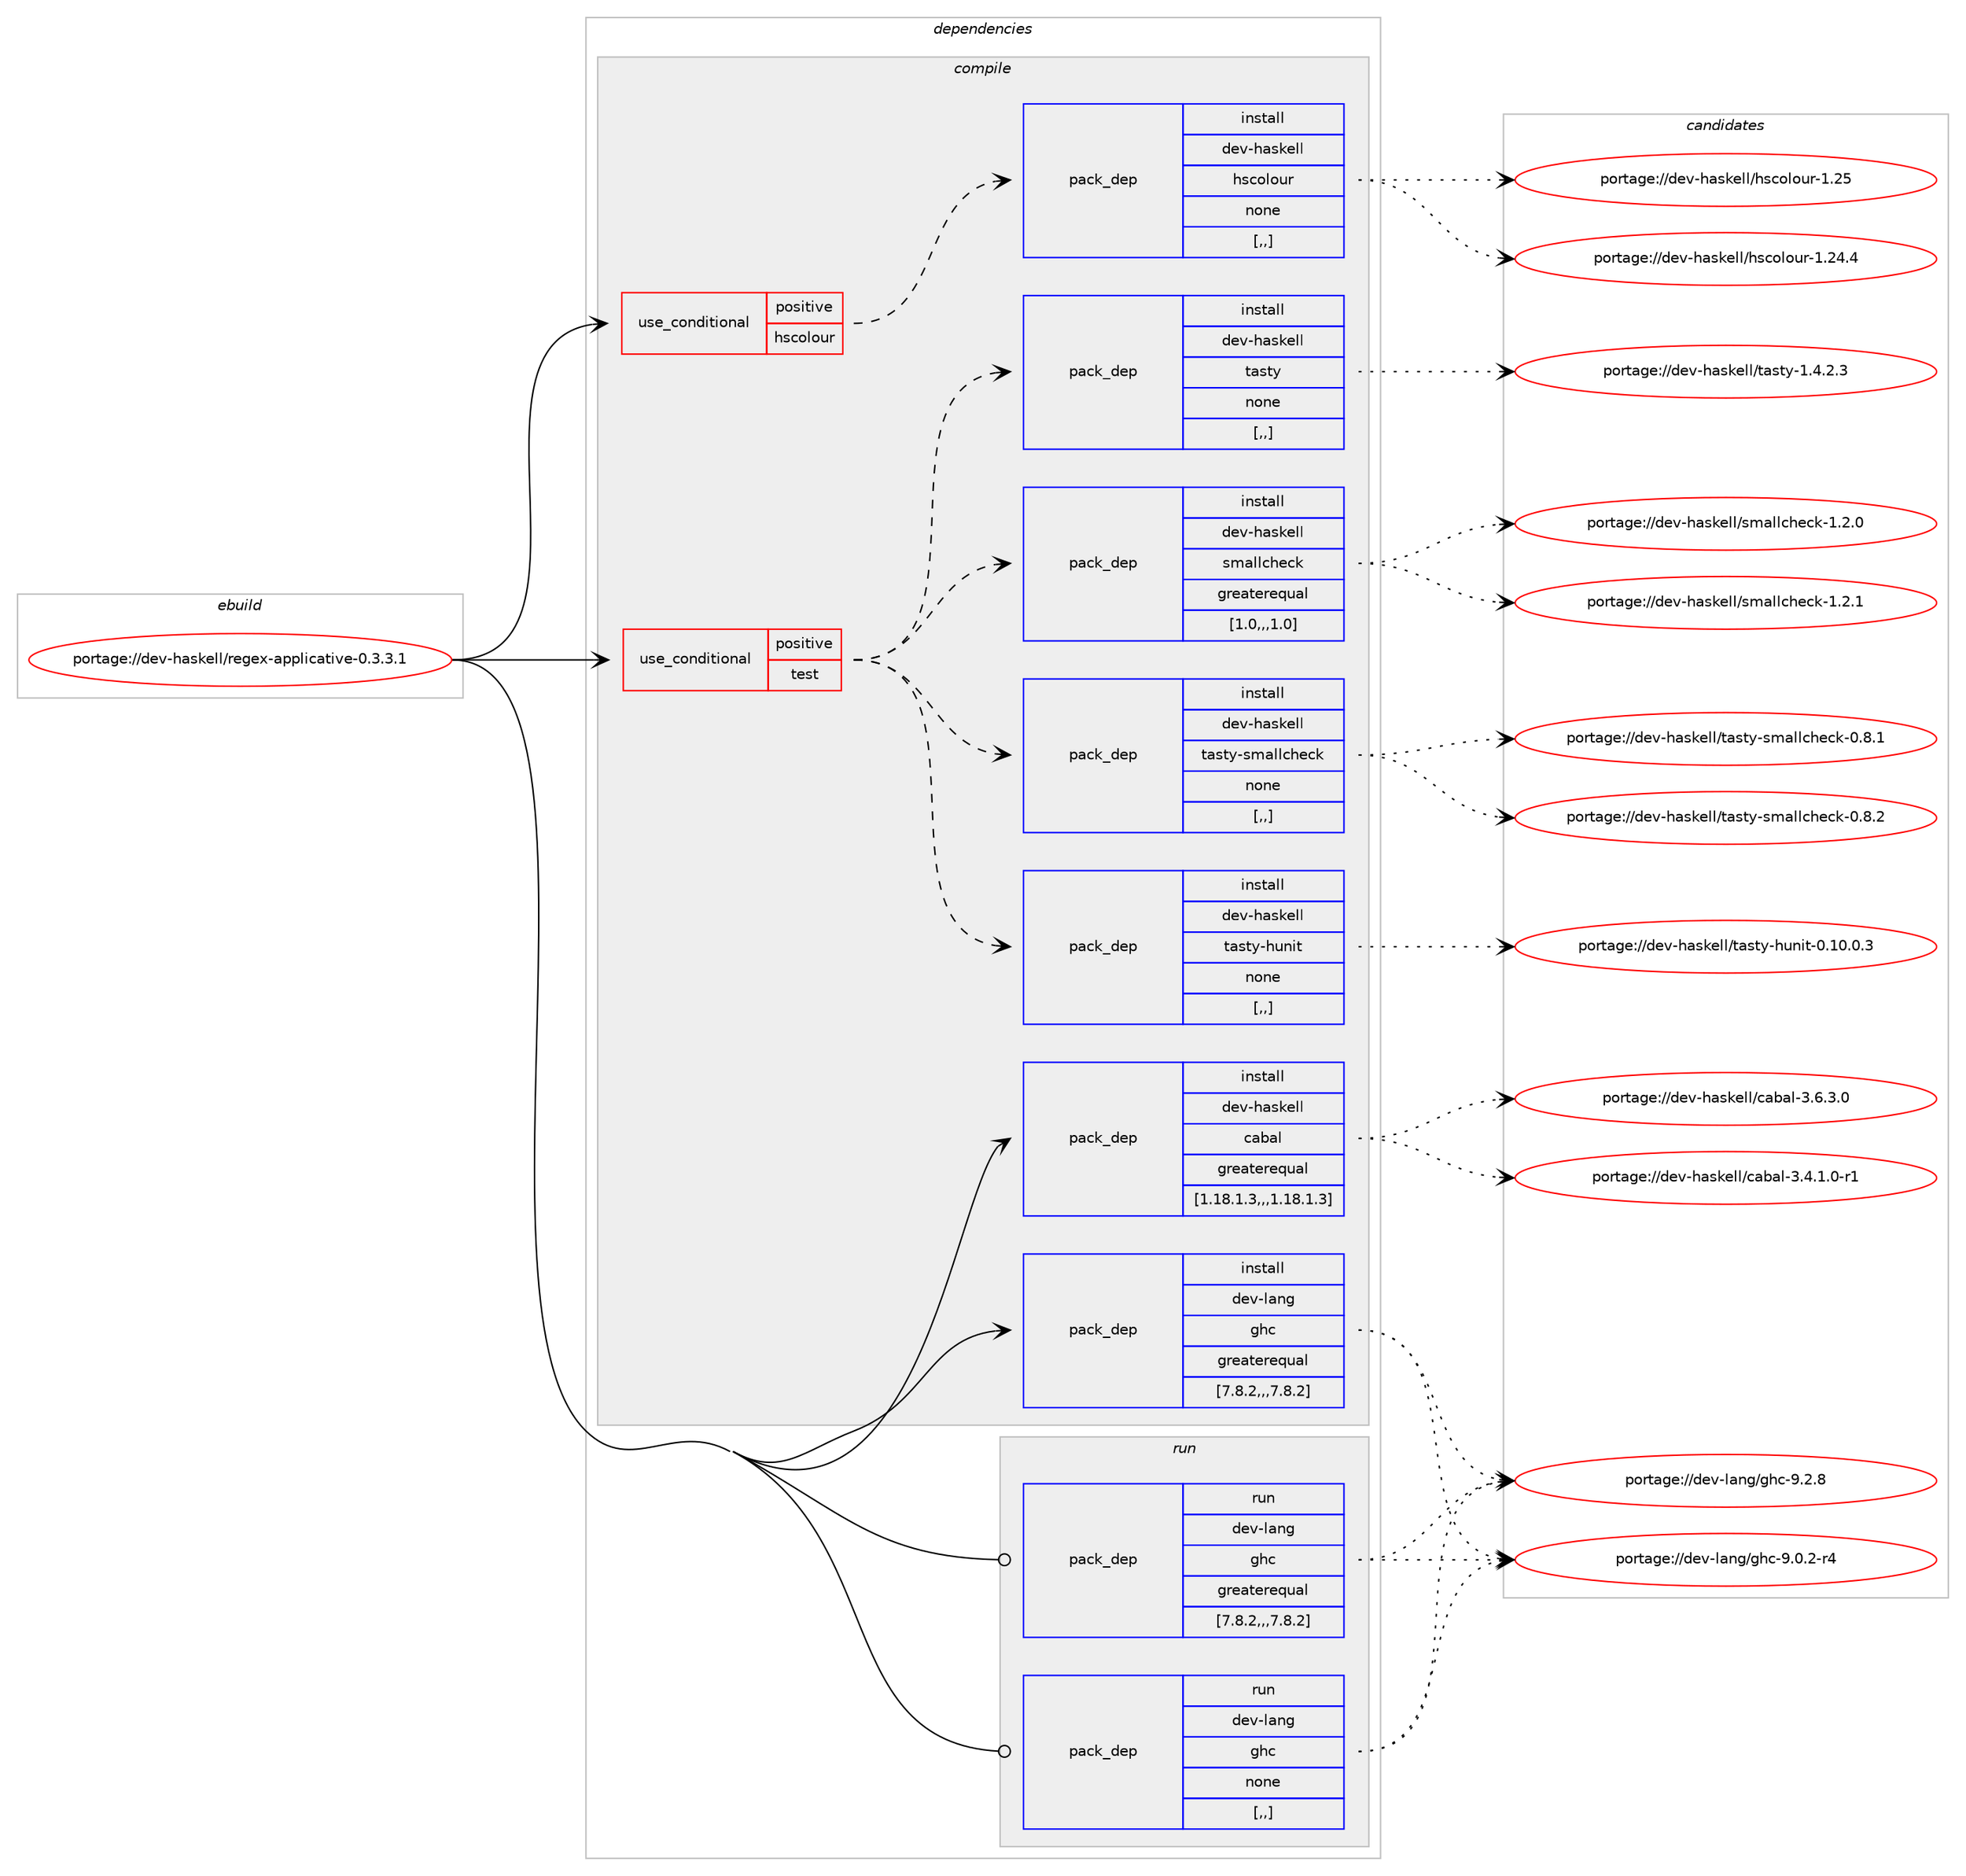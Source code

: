 digraph prolog {

# *************
# Graph options
# *************

newrank=true;
concentrate=true;
compound=true;
graph [rankdir=LR,fontname=Helvetica,fontsize=10,ranksep=1.5];#, ranksep=2.5, nodesep=0.2];
edge  [arrowhead=vee];
node  [fontname=Helvetica,fontsize=10];

# **********
# The ebuild
# **********

subgraph cluster_leftcol {
color=gray;
label=<<i>ebuild</i>>;
id [label="portage://dev-haskell/regex-applicative-0.3.3.1", color=red, width=4, href="../dev-haskell/regex-applicative-0.3.3.1.svg"];
}

# ****************
# The dependencies
# ****************

subgraph cluster_midcol {
color=gray;
label=<<i>dependencies</i>>;
subgraph cluster_compile {
fillcolor="#eeeeee";
style=filled;
label=<<i>compile</i>>;
subgraph cond20935 {
dependency86928 [label=<<TABLE BORDER="0" CELLBORDER="1" CELLSPACING="0" CELLPADDING="4"><TR><TD ROWSPAN="3" CELLPADDING="10">use_conditional</TD></TR><TR><TD>positive</TD></TR><TR><TD>hscolour</TD></TR></TABLE>>, shape=none, color=red];
subgraph pack64981 {
dependency86929 [label=<<TABLE BORDER="0" CELLBORDER="1" CELLSPACING="0" CELLPADDING="4" WIDTH="220"><TR><TD ROWSPAN="6" CELLPADDING="30">pack_dep</TD></TR><TR><TD WIDTH="110">install</TD></TR><TR><TD>dev-haskell</TD></TR><TR><TD>hscolour</TD></TR><TR><TD>none</TD></TR><TR><TD>[,,]</TD></TR></TABLE>>, shape=none, color=blue];
}
dependency86928:e -> dependency86929:w [weight=20,style="dashed",arrowhead="vee"];
}
id:e -> dependency86928:w [weight=20,style="solid",arrowhead="vee"];
subgraph cond20936 {
dependency86930 [label=<<TABLE BORDER="0" CELLBORDER="1" CELLSPACING="0" CELLPADDING="4"><TR><TD ROWSPAN="3" CELLPADDING="10">use_conditional</TD></TR><TR><TD>positive</TD></TR><TR><TD>test</TD></TR></TABLE>>, shape=none, color=red];
subgraph pack64982 {
dependency86931 [label=<<TABLE BORDER="0" CELLBORDER="1" CELLSPACING="0" CELLPADDING="4" WIDTH="220"><TR><TD ROWSPAN="6" CELLPADDING="30">pack_dep</TD></TR><TR><TD WIDTH="110">install</TD></TR><TR><TD>dev-haskell</TD></TR><TR><TD>smallcheck</TD></TR><TR><TD>greaterequal</TD></TR><TR><TD>[1.0,,,1.0]</TD></TR></TABLE>>, shape=none, color=blue];
}
dependency86930:e -> dependency86931:w [weight=20,style="dashed",arrowhead="vee"];
subgraph pack64983 {
dependency86932 [label=<<TABLE BORDER="0" CELLBORDER="1" CELLSPACING="0" CELLPADDING="4" WIDTH="220"><TR><TD ROWSPAN="6" CELLPADDING="30">pack_dep</TD></TR><TR><TD WIDTH="110">install</TD></TR><TR><TD>dev-haskell</TD></TR><TR><TD>tasty</TD></TR><TR><TD>none</TD></TR><TR><TD>[,,]</TD></TR></TABLE>>, shape=none, color=blue];
}
dependency86930:e -> dependency86932:w [weight=20,style="dashed",arrowhead="vee"];
subgraph pack64984 {
dependency86933 [label=<<TABLE BORDER="0" CELLBORDER="1" CELLSPACING="0" CELLPADDING="4" WIDTH="220"><TR><TD ROWSPAN="6" CELLPADDING="30">pack_dep</TD></TR><TR><TD WIDTH="110">install</TD></TR><TR><TD>dev-haskell</TD></TR><TR><TD>tasty-hunit</TD></TR><TR><TD>none</TD></TR><TR><TD>[,,]</TD></TR></TABLE>>, shape=none, color=blue];
}
dependency86930:e -> dependency86933:w [weight=20,style="dashed",arrowhead="vee"];
subgraph pack64985 {
dependency86934 [label=<<TABLE BORDER="0" CELLBORDER="1" CELLSPACING="0" CELLPADDING="4" WIDTH="220"><TR><TD ROWSPAN="6" CELLPADDING="30">pack_dep</TD></TR><TR><TD WIDTH="110">install</TD></TR><TR><TD>dev-haskell</TD></TR><TR><TD>tasty-smallcheck</TD></TR><TR><TD>none</TD></TR><TR><TD>[,,]</TD></TR></TABLE>>, shape=none, color=blue];
}
dependency86930:e -> dependency86934:w [weight=20,style="dashed",arrowhead="vee"];
}
id:e -> dependency86930:w [weight=20,style="solid",arrowhead="vee"];
subgraph pack64986 {
dependency86935 [label=<<TABLE BORDER="0" CELLBORDER="1" CELLSPACING="0" CELLPADDING="4" WIDTH="220"><TR><TD ROWSPAN="6" CELLPADDING="30">pack_dep</TD></TR><TR><TD WIDTH="110">install</TD></TR><TR><TD>dev-haskell</TD></TR><TR><TD>cabal</TD></TR><TR><TD>greaterequal</TD></TR><TR><TD>[1.18.1.3,,,1.18.1.3]</TD></TR></TABLE>>, shape=none, color=blue];
}
id:e -> dependency86935:w [weight=20,style="solid",arrowhead="vee"];
subgraph pack64987 {
dependency86936 [label=<<TABLE BORDER="0" CELLBORDER="1" CELLSPACING="0" CELLPADDING="4" WIDTH="220"><TR><TD ROWSPAN="6" CELLPADDING="30">pack_dep</TD></TR><TR><TD WIDTH="110">install</TD></TR><TR><TD>dev-lang</TD></TR><TR><TD>ghc</TD></TR><TR><TD>greaterequal</TD></TR><TR><TD>[7.8.2,,,7.8.2]</TD></TR></TABLE>>, shape=none, color=blue];
}
id:e -> dependency86936:w [weight=20,style="solid",arrowhead="vee"];
}
subgraph cluster_compileandrun {
fillcolor="#eeeeee";
style=filled;
label=<<i>compile and run</i>>;
}
subgraph cluster_run {
fillcolor="#eeeeee";
style=filled;
label=<<i>run</i>>;
subgraph pack64988 {
dependency86937 [label=<<TABLE BORDER="0" CELLBORDER="1" CELLSPACING="0" CELLPADDING="4" WIDTH="220"><TR><TD ROWSPAN="6" CELLPADDING="30">pack_dep</TD></TR><TR><TD WIDTH="110">run</TD></TR><TR><TD>dev-lang</TD></TR><TR><TD>ghc</TD></TR><TR><TD>greaterequal</TD></TR><TR><TD>[7.8.2,,,7.8.2]</TD></TR></TABLE>>, shape=none, color=blue];
}
id:e -> dependency86937:w [weight=20,style="solid",arrowhead="odot"];
subgraph pack64989 {
dependency86938 [label=<<TABLE BORDER="0" CELLBORDER="1" CELLSPACING="0" CELLPADDING="4" WIDTH="220"><TR><TD ROWSPAN="6" CELLPADDING="30">pack_dep</TD></TR><TR><TD WIDTH="110">run</TD></TR><TR><TD>dev-lang</TD></TR><TR><TD>ghc</TD></TR><TR><TD>none</TD></TR><TR><TD>[,,]</TD></TR></TABLE>>, shape=none, color=blue];
}
id:e -> dependency86938:w [weight=20,style="solid",arrowhead="odot"];
}
}

# **************
# The candidates
# **************

subgraph cluster_choices {
rank=same;
color=gray;
label=<<i>candidates</i>>;

subgraph choice64981 {
color=black;
nodesep=1;
choice100101118451049711510710110810847104115991111081111171144549465053 [label="portage://dev-haskell/hscolour-1.25", color=red, width=4,href="../dev-haskell/hscolour-1.25.svg"];
choice1001011184510497115107101108108471041159911110811111711445494650524652 [label="portage://dev-haskell/hscolour-1.24.4", color=red, width=4,href="../dev-haskell/hscolour-1.24.4.svg"];
dependency86929:e -> choice100101118451049711510710110810847104115991111081111171144549465053:w [style=dotted,weight="100"];
dependency86929:e -> choice1001011184510497115107101108108471041159911110811111711445494650524652:w [style=dotted,weight="100"];
}
subgraph choice64982 {
color=black;
nodesep=1;
choice100101118451049711510710110810847115109971081089910410199107454946504649 [label="portage://dev-haskell/smallcheck-1.2.1", color=red, width=4,href="../dev-haskell/smallcheck-1.2.1.svg"];
choice100101118451049711510710110810847115109971081089910410199107454946504648 [label="portage://dev-haskell/smallcheck-1.2.0", color=red, width=4,href="../dev-haskell/smallcheck-1.2.0.svg"];
dependency86931:e -> choice100101118451049711510710110810847115109971081089910410199107454946504649:w [style=dotted,weight="100"];
dependency86931:e -> choice100101118451049711510710110810847115109971081089910410199107454946504648:w [style=dotted,weight="100"];
}
subgraph choice64983 {
color=black;
nodesep=1;
choice100101118451049711510710110810847116971151161214549465246504651 [label="portage://dev-haskell/tasty-1.4.2.3", color=red, width=4,href="../dev-haskell/tasty-1.4.2.3.svg"];
dependency86932:e -> choice100101118451049711510710110810847116971151161214549465246504651:w [style=dotted,weight="100"];
}
subgraph choice64984 {
color=black;
nodesep=1;
choice1001011184510497115107101108108471169711511612145104117110105116454846494846484651 [label="portage://dev-haskell/tasty-hunit-0.10.0.3", color=red, width=4,href="../dev-haskell/tasty-hunit-0.10.0.3.svg"];
dependency86933:e -> choice1001011184510497115107101108108471169711511612145104117110105116454846494846484651:w [style=dotted,weight="100"];
}
subgraph choice64985 {
color=black;
nodesep=1;
choice1001011184510497115107101108108471169711511612145115109971081089910410199107454846564650 [label="portage://dev-haskell/tasty-smallcheck-0.8.2", color=red, width=4,href="../dev-haskell/tasty-smallcheck-0.8.2.svg"];
choice1001011184510497115107101108108471169711511612145115109971081089910410199107454846564649 [label="portage://dev-haskell/tasty-smallcheck-0.8.1", color=red, width=4,href="../dev-haskell/tasty-smallcheck-0.8.1.svg"];
dependency86934:e -> choice1001011184510497115107101108108471169711511612145115109971081089910410199107454846564650:w [style=dotted,weight="100"];
dependency86934:e -> choice1001011184510497115107101108108471169711511612145115109971081089910410199107454846564649:w [style=dotted,weight="100"];
}
subgraph choice64986 {
color=black;
nodesep=1;
choice100101118451049711510710110810847999798971084551465446514648 [label="portage://dev-haskell/cabal-3.6.3.0", color=red, width=4,href="../dev-haskell/cabal-3.6.3.0.svg"];
choice1001011184510497115107101108108479997989710845514652464946484511449 [label="portage://dev-haskell/cabal-3.4.1.0-r1", color=red, width=4,href="../dev-haskell/cabal-3.4.1.0-r1.svg"];
dependency86935:e -> choice100101118451049711510710110810847999798971084551465446514648:w [style=dotted,weight="100"];
dependency86935:e -> choice1001011184510497115107101108108479997989710845514652464946484511449:w [style=dotted,weight="100"];
}
subgraph choice64987 {
color=black;
nodesep=1;
choice10010111845108971101034710310499455746504656 [label="portage://dev-lang/ghc-9.2.8", color=red, width=4,href="../dev-lang/ghc-9.2.8.svg"];
choice100101118451089711010347103104994557464846504511452 [label="portage://dev-lang/ghc-9.0.2-r4", color=red, width=4,href="../dev-lang/ghc-9.0.2-r4.svg"];
dependency86936:e -> choice10010111845108971101034710310499455746504656:w [style=dotted,weight="100"];
dependency86936:e -> choice100101118451089711010347103104994557464846504511452:w [style=dotted,weight="100"];
}
subgraph choice64988 {
color=black;
nodesep=1;
choice10010111845108971101034710310499455746504656 [label="portage://dev-lang/ghc-9.2.8", color=red, width=4,href="../dev-lang/ghc-9.2.8.svg"];
choice100101118451089711010347103104994557464846504511452 [label="portage://dev-lang/ghc-9.0.2-r4", color=red, width=4,href="../dev-lang/ghc-9.0.2-r4.svg"];
dependency86937:e -> choice10010111845108971101034710310499455746504656:w [style=dotted,weight="100"];
dependency86937:e -> choice100101118451089711010347103104994557464846504511452:w [style=dotted,weight="100"];
}
subgraph choice64989 {
color=black;
nodesep=1;
choice10010111845108971101034710310499455746504656 [label="portage://dev-lang/ghc-9.2.8", color=red, width=4,href="../dev-lang/ghc-9.2.8.svg"];
choice100101118451089711010347103104994557464846504511452 [label="portage://dev-lang/ghc-9.0.2-r4", color=red, width=4,href="../dev-lang/ghc-9.0.2-r4.svg"];
dependency86938:e -> choice10010111845108971101034710310499455746504656:w [style=dotted,weight="100"];
dependency86938:e -> choice100101118451089711010347103104994557464846504511452:w [style=dotted,weight="100"];
}
}

}
